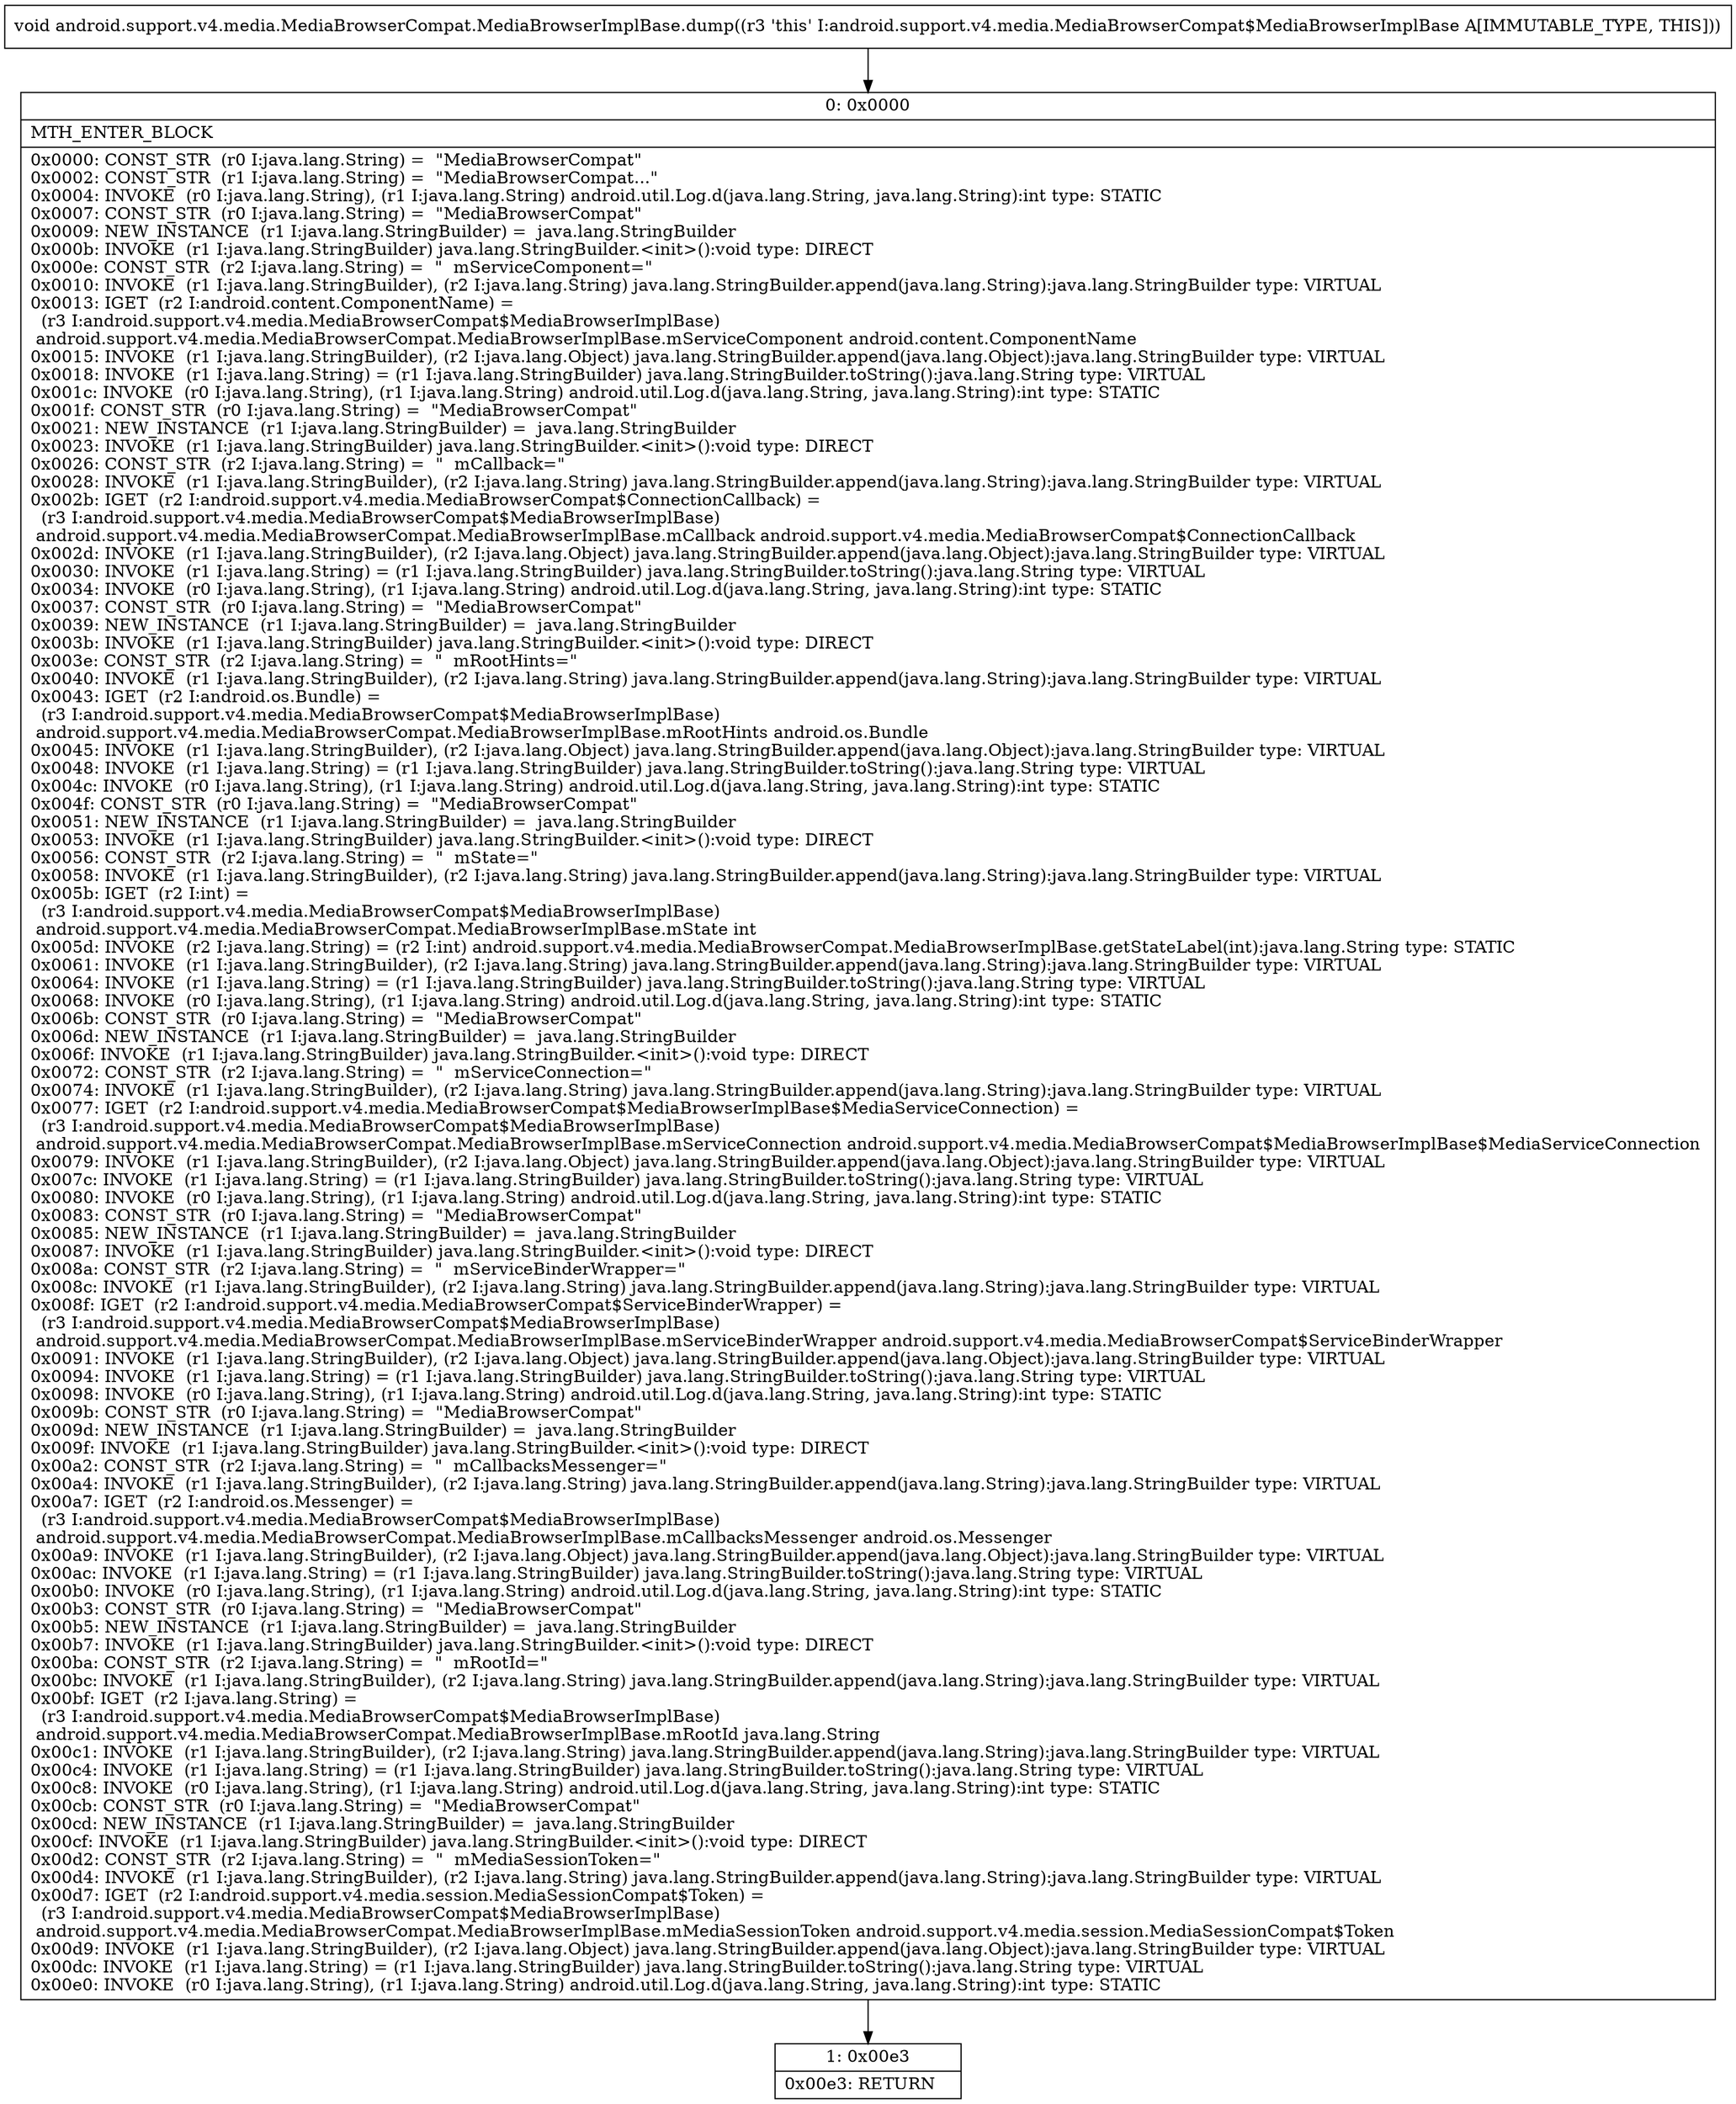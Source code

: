 digraph "CFG forandroid.support.v4.media.MediaBrowserCompat.MediaBrowserImplBase.dump()V" {
Node_0 [shape=record,label="{0\:\ 0x0000|MTH_ENTER_BLOCK\l|0x0000: CONST_STR  (r0 I:java.lang.String) =  \"MediaBrowserCompat\" \l0x0002: CONST_STR  (r1 I:java.lang.String) =  \"MediaBrowserCompat...\" \l0x0004: INVOKE  (r0 I:java.lang.String), (r1 I:java.lang.String) android.util.Log.d(java.lang.String, java.lang.String):int type: STATIC \l0x0007: CONST_STR  (r0 I:java.lang.String) =  \"MediaBrowserCompat\" \l0x0009: NEW_INSTANCE  (r1 I:java.lang.StringBuilder) =  java.lang.StringBuilder \l0x000b: INVOKE  (r1 I:java.lang.StringBuilder) java.lang.StringBuilder.\<init\>():void type: DIRECT \l0x000e: CONST_STR  (r2 I:java.lang.String) =  \"  mServiceComponent=\" \l0x0010: INVOKE  (r1 I:java.lang.StringBuilder), (r2 I:java.lang.String) java.lang.StringBuilder.append(java.lang.String):java.lang.StringBuilder type: VIRTUAL \l0x0013: IGET  (r2 I:android.content.ComponentName) = \l  (r3 I:android.support.v4.media.MediaBrowserCompat$MediaBrowserImplBase)\l android.support.v4.media.MediaBrowserCompat.MediaBrowserImplBase.mServiceComponent android.content.ComponentName \l0x0015: INVOKE  (r1 I:java.lang.StringBuilder), (r2 I:java.lang.Object) java.lang.StringBuilder.append(java.lang.Object):java.lang.StringBuilder type: VIRTUAL \l0x0018: INVOKE  (r1 I:java.lang.String) = (r1 I:java.lang.StringBuilder) java.lang.StringBuilder.toString():java.lang.String type: VIRTUAL \l0x001c: INVOKE  (r0 I:java.lang.String), (r1 I:java.lang.String) android.util.Log.d(java.lang.String, java.lang.String):int type: STATIC \l0x001f: CONST_STR  (r0 I:java.lang.String) =  \"MediaBrowserCompat\" \l0x0021: NEW_INSTANCE  (r1 I:java.lang.StringBuilder) =  java.lang.StringBuilder \l0x0023: INVOKE  (r1 I:java.lang.StringBuilder) java.lang.StringBuilder.\<init\>():void type: DIRECT \l0x0026: CONST_STR  (r2 I:java.lang.String) =  \"  mCallback=\" \l0x0028: INVOKE  (r1 I:java.lang.StringBuilder), (r2 I:java.lang.String) java.lang.StringBuilder.append(java.lang.String):java.lang.StringBuilder type: VIRTUAL \l0x002b: IGET  (r2 I:android.support.v4.media.MediaBrowserCompat$ConnectionCallback) = \l  (r3 I:android.support.v4.media.MediaBrowserCompat$MediaBrowserImplBase)\l android.support.v4.media.MediaBrowserCompat.MediaBrowserImplBase.mCallback android.support.v4.media.MediaBrowserCompat$ConnectionCallback \l0x002d: INVOKE  (r1 I:java.lang.StringBuilder), (r2 I:java.lang.Object) java.lang.StringBuilder.append(java.lang.Object):java.lang.StringBuilder type: VIRTUAL \l0x0030: INVOKE  (r1 I:java.lang.String) = (r1 I:java.lang.StringBuilder) java.lang.StringBuilder.toString():java.lang.String type: VIRTUAL \l0x0034: INVOKE  (r0 I:java.lang.String), (r1 I:java.lang.String) android.util.Log.d(java.lang.String, java.lang.String):int type: STATIC \l0x0037: CONST_STR  (r0 I:java.lang.String) =  \"MediaBrowserCompat\" \l0x0039: NEW_INSTANCE  (r1 I:java.lang.StringBuilder) =  java.lang.StringBuilder \l0x003b: INVOKE  (r1 I:java.lang.StringBuilder) java.lang.StringBuilder.\<init\>():void type: DIRECT \l0x003e: CONST_STR  (r2 I:java.lang.String) =  \"  mRootHints=\" \l0x0040: INVOKE  (r1 I:java.lang.StringBuilder), (r2 I:java.lang.String) java.lang.StringBuilder.append(java.lang.String):java.lang.StringBuilder type: VIRTUAL \l0x0043: IGET  (r2 I:android.os.Bundle) = \l  (r3 I:android.support.v4.media.MediaBrowserCompat$MediaBrowserImplBase)\l android.support.v4.media.MediaBrowserCompat.MediaBrowserImplBase.mRootHints android.os.Bundle \l0x0045: INVOKE  (r1 I:java.lang.StringBuilder), (r2 I:java.lang.Object) java.lang.StringBuilder.append(java.lang.Object):java.lang.StringBuilder type: VIRTUAL \l0x0048: INVOKE  (r1 I:java.lang.String) = (r1 I:java.lang.StringBuilder) java.lang.StringBuilder.toString():java.lang.String type: VIRTUAL \l0x004c: INVOKE  (r0 I:java.lang.String), (r1 I:java.lang.String) android.util.Log.d(java.lang.String, java.lang.String):int type: STATIC \l0x004f: CONST_STR  (r0 I:java.lang.String) =  \"MediaBrowserCompat\" \l0x0051: NEW_INSTANCE  (r1 I:java.lang.StringBuilder) =  java.lang.StringBuilder \l0x0053: INVOKE  (r1 I:java.lang.StringBuilder) java.lang.StringBuilder.\<init\>():void type: DIRECT \l0x0056: CONST_STR  (r2 I:java.lang.String) =  \"  mState=\" \l0x0058: INVOKE  (r1 I:java.lang.StringBuilder), (r2 I:java.lang.String) java.lang.StringBuilder.append(java.lang.String):java.lang.StringBuilder type: VIRTUAL \l0x005b: IGET  (r2 I:int) = \l  (r3 I:android.support.v4.media.MediaBrowserCompat$MediaBrowserImplBase)\l android.support.v4.media.MediaBrowserCompat.MediaBrowserImplBase.mState int \l0x005d: INVOKE  (r2 I:java.lang.String) = (r2 I:int) android.support.v4.media.MediaBrowserCompat.MediaBrowserImplBase.getStateLabel(int):java.lang.String type: STATIC \l0x0061: INVOKE  (r1 I:java.lang.StringBuilder), (r2 I:java.lang.String) java.lang.StringBuilder.append(java.lang.String):java.lang.StringBuilder type: VIRTUAL \l0x0064: INVOKE  (r1 I:java.lang.String) = (r1 I:java.lang.StringBuilder) java.lang.StringBuilder.toString():java.lang.String type: VIRTUAL \l0x0068: INVOKE  (r0 I:java.lang.String), (r1 I:java.lang.String) android.util.Log.d(java.lang.String, java.lang.String):int type: STATIC \l0x006b: CONST_STR  (r0 I:java.lang.String) =  \"MediaBrowserCompat\" \l0x006d: NEW_INSTANCE  (r1 I:java.lang.StringBuilder) =  java.lang.StringBuilder \l0x006f: INVOKE  (r1 I:java.lang.StringBuilder) java.lang.StringBuilder.\<init\>():void type: DIRECT \l0x0072: CONST_STR  (r2 I:java.lang.String) =  \"  mServiceConnection=\" \l0x0074: INVOKE  (r1 I:java.lang.StringBuilder), (r2 I:java.lang.String) java.lang.StringBuilder.append(java.lang.String):java.lang.StringBuilder type: VIRTUAL \l0x0077: IGET  (r2 I:android.support.v4.media.MediaBrowserCompat$MediaBrowserImplBase$MediaServiceConnection) = \l  (r3 I:android.support.v4.media.MediaBrowserCompat$MediaBrowserImplBase)\l android.support.v4.media.MediaBrowserCompat.MediaBrowserImplBase.mServiceConnection android.support.v4.media.MediaBrowserCompat$MediaBrowserImplBase$MediaServiceConnection \l0x0079: INVOKE  (r1 I:java.lang.StringBuilder), (r2 I:java.lang.Object) java.lang.StringBuilder.append(java.lang.Object):java.lang.StringBuilder type: VIRTUAL \l0x007c: INVOKE  (r1 I:java.lang.String) = (r1 I:java.lang.StringBuilder) java.lang.StringBuilder.toString():java.lang.String type: VIRTUAL \l0x0080: INVOKE  (r0 I:java.lang.String), (r1 I:java.lang.String) android.util.Log.d(java.lang.String, java.lang.String):int type: STATIC \l0x0083: CONST_STR  (r0 I:java.lang.String) =  \"MediaBrowserCompat\" \l0x0085: NEW_INSTANCE  (r1 I:java.lang.StringBuilder) =  java.lang.StringBuilder \l0x0087: INVOKE  (r1 I:java.lang.StringBuilder) java.lang.StringBuilder.\<init\>():void type: DIRECT \l0x008a: CONST_STR  (r2 I:java.lang.String) =  \"  mServiceBinderWrapper=\" \l0x008c: INVOKE  (r1 I:java.lang.StringBuilder), (r2 I:java.lang.String) java.lang.StringBuilder.append(java.lang.String):java.lang.StringBuilder type: VIRTUAL \l0x008f: IGET  (r2 I:android.support.v4.media.MediaBrowserCompat$ServiceBinderWrapper) = \l  (r3 I:android.support.v4.media.MediaBrowserCompat$MediaBrowserImplBase)\l android.support.v4.media.MediaBrowserCompat.MediaBrowserImplBase.mServiceBinderWrapper android.support.v4.media.MediaBrowserCompat$ServiceBinderWrapper \l0x0091: INVOKE  (r1 I:java.lang.StringBuilder), (r2 I:java.lang.Object) java.lang.StringBuilder.append(java.lang.Object):java.lang.StringBuilder type: VIRTUAL \l0x0094: INVOKE  (r1 I:java.lang.String) = (r1 I:java.lang.StringBuilder) java.lang.StringBuilder.toString():java.lang.String type: VIRTUAL \l0x0098: INVOKE  (r0 I:java.lang.String), (r1 I:java.lang.String) android.util.Log.d(java.lang.String, java.lang.String):int type: STATIC \l0x009b: CONST_STR  (r0 I:java.lang.String) =  \"MediaBrowserCompat\" \l0x009d: NEW_INSTANCE  (r1 I:java.lang.StringBuilder) =  java.lang.StringBuilder \l0x009f: INVOKE  (r1 I:java.lang.StringBuilder) java.lang.StringBuilder.\<init\>():void type: DIRECT \l0x00a2: CONST_STR  (r2 I:java.lang.String) =  \"  mCallbacksMessenger=\" \l0x00a4: INVOKE  (r1 I:java.lang.StringBuilder), (r2 I:java.lang.String) java.lang.StringBuilder.append(java.lang.String):java.lang.StringBuilder type: VIRTUAL \l0x00a7: IGET  (r2 I:android.os.Messenger) = \l  (r3 I:android.support.v4.media.MediaBrowserCompat$MediaBrowserImplBase)\l android.support.v4.media.MediaBrowserCompat.MediaBrowserImplBase.mCallbacksMessenger android.os.Messenger \l0x00a9: INVOKE  (r1 I:java.lang.StringBuilder), (r2 I:java.lang.Object) java.lang.StringBuilder.append(java.lang.Object):java.lang.StringBuilder type: VIRTUAL \l0x00ac: INVOKE  (r1 I:java.lang.String) = (r1 I:java.lang.StringBuilder) java.lang.StringBuilder.toString():java.lang.String type: VIRTUAL \l0x00b0: INVOKE  (r0 I:java.lang.String), (r1 I:java.lang.String) android.util.Log.d(java.lang.String, java.lang.String):int type: STATIC \l0x00b3: CONST_STR  (r0 I:java.lang.String) =  \"MediaBrowserCompat\" \l0x00b5: NEW_INSTANCE  (r1 I:java.lang.StringBuilder) =  java.lang.StringBuilder \l0x00b7: INVOKE  (r1 I:java.lang.StringBuilder) java.lang.StringBuilder.\<init\>():void type: DIRECT \l0x00ba: CONST_STR  (r2 I:java.lang.String) =  \"  mRootId=\" \l0x00bc: INVOKE  (r1 I:java.lang.StringBuilder), (r2 I:java.lang.String) java.lang.StringBuilder.append(java.lang.String):java.lang.StringBuilder type: VIRTUAL \l0x00bf: IGET  (r2 I:java.lang.String) = \l  (r3 I:android.support.v4.media.MediaBrowserCompat$MediaBrowserImplBase)\l android.support.v4.media.MediaBrowserCompat.MediaBrowserImplBase.mRootId java.lang.String \l0x00c1: INVOKE  (r1 I:java.lang.StringBuilder), (r2 I:java.lang.String) java.lang.StringBuilder.append(java.lang.String):java.lang.StringBuilder type: VIRTUAL \l0x00c4: INVOKE  (r1 I:java.lang.String) = (r1 I:java.lang.StringBuilder) java.lang.StringBuilder.toString():java.lang.String type: VIRTUAL \l0x00c8: INVOKE  (r0 I:java.lang.String), (r1 I:java.lang.String) android.util.Log.d(java.lang.String, java.lang.String):int type: STATIC \l0x00cb: CONST_STR  (r0 I:java.lang.String) =  \"MediaBrowserCompat\" \l0x00cd: NEW_INSTANCE  (r1 I:java.lang.StringBuilder) =  java.lang.StringBuilder \l0x00cf: INVOKE  (r1 I:java.lang.StringBuilder) java.lang.StringBuilder.\<init\>():void type: DIRECT \l0x00d2: CONST_STR  (r2 I:java.lang.String) =  \"  mMediaSessionToken=\" \l0x00d4: INVOKE  (r1 I:java.lang.StringBuilder), (r2 I:java.lang.String) java.lang.StringBuilder.append(java.lang.String):java.lang.StringBuilder type: VIRTUAL \l0x00d7: IGET  (r2 I:android.support.v4.media.session.MediaSessionCompat$Token) = \l  (r3 I:android.support.v4.media.MediaBrowserCompat$MediaBrowserImplBase)\l android.support.v4.media.MediaBrowserCompat.MediaBrowserImplBase.mMediaSessionToken android.support.v4.media.session.MediaSessionCompat$Token \l0x00d9: INVOKE  (r1 I:java.lang.StringBuilder), (r2 I:java.lang.Object) java.lang.StringBuilder.append(java.lang.Object):java.lang.StringBuilder type: VIRTUAL \l0x00dc: INVOKE  (r1 I:java.lang.String) = (r1 I:java.lang.StringBuilder) java.lang.StringBuilder.toString():java.lang.String type: VIRTUAL \l0x00e0: INVOKE  (r0 I:java.lang.String), (r1 I:java.lang.String) android.util.Log.d(java.lang.String, java.lang.String):int type: STATIC \l}"];
Node_1 [shape=record,label="{1\:\ 0x00e3|0x00e3: RETURN   \l}"];
MethodNode[shape=record,label="{void android.support.v4.media.MediaBrowserCompat.MediaBrowserImplBase.dump((r3 'this' I:android.support.v4.media.MediaBrowserCompat$MediaBrowserImplBase A[IMMUTABLE_TYPE, THIS])) }"];
MethodNode -> Node_0;
Node_0 -> Node_1;
}

